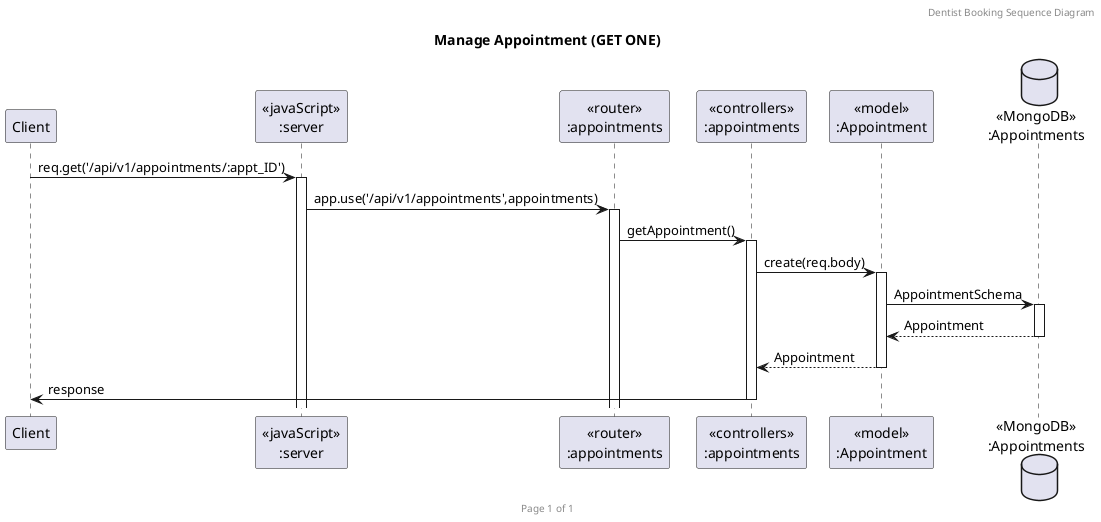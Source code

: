@startuml Manage Appointment (GET ONE)

header Dentist Booking Sequence Diagram
footer Page %page% of %lastpage%
title "Manage Appointment (GET ONE)"

participant "Client" as client
participant "<<javaScript>>\n:server" as server
participant "<<router>>\n:appointments" as routerAppointments
participant "<<controllers>>\n:appointments" as controllersAppointments
participant "<<model>>\n:Appointment" as modelAppointment
database "<<MongoDB>>\n:Appointments" as AppointmentsDatabase

client->server ++:req.get('/api/v1/appointments/:appt_ID')
server->routerAppointments ++:app.use('/api/v1/appointments',appointments)
routerAppointments -> controllersAppointments ++:getAppointment()
controllersAppointments->modelAppointment ++:create(req.body)
modelAppointment -> AppointmentsDatabase ++: AppointmentSchema
AppointmentsDatabase --> modelAppointment --: Appointment
controllersAppointments <-- modelAppointment --: Appointment
controllersAppointments->client --:response

@enduml
